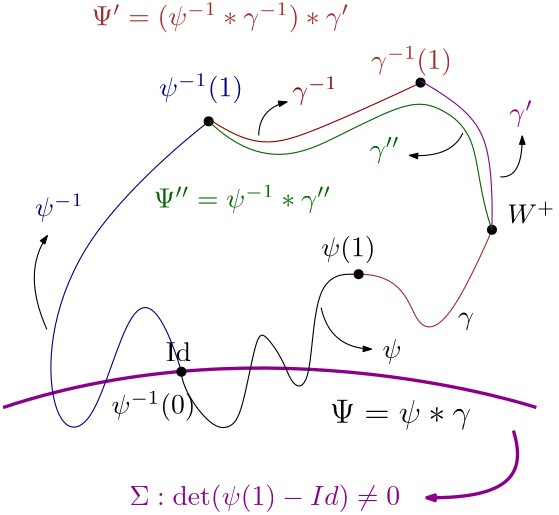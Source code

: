 <?xml version="1.0"?>
<!DOCTYPE ipe SYSTEM "ipe.dtd">
<ipe version="70206" creator="Ipe 7.2.7">
<info created="D:20180202113508" modified="D:20180204104906"/>
<ipestyle name="basic">
<symbol name="arrow/arc(spx)">
<path stroke="sym-stroke" fill="sym-stroke" pen="sym-pen">
0 0 m
-1 0.333 l
-1 -0.333 l
h
</path>
</symbol>
<symbol name="arrow/farc(spx)">
<path stroke="sym-stroke" fill="white" pen="sym-pen">
0 0 m
-1 0.333 l
-1 -0.333 l
h
</path>
</symbol>
<symbol name="arrow/ptarc(spx)">
<path stroke="sym-stroke" fill="sym-stroke" pen="sym-pen">
0 0 m
-1 0.333 l
-0.8 0 l
-1 -0.333 l
h
</path>
</symbol>
<symbol name="arrow/fptarc(spx)">
<path stroke="sym-stroke" fill="white" pen="sym-pen">
0 0 m
-1 0.333 l
-0.8 0 l
-1 -0.333 l
h
</path>
</symbol>
<symbol name="mark/circle(sx)" transformations="translations">
<path fill="sym-stroke">
0.6 0 0 0.6 0 0 e
0.4 0 0 0.4 0 0 e
</path>
</symbol>
<symbol name="mark/disk(sx)" transformations="translations">
<path fill="sym-stroke">
0.6 0 0 0.6 0 0 e
</path>
</symbol>
<symbol name="mark/fdisk(sfx)" transformations="translations">
<group>
<path fill="sym-fill">
0.5 0 0 0.5 0 0 e
</path>
<path fill="sym-stroke" fillrule="eofill">
0.6 0 0 0.6 0 0 e
0.4 0 0 0.4 0 0 e
</path>
</group>
</symbol>
<symbol name="mark/box(sx)" transformations="translations">
<path fill="sym-stroke" fillrule="eofill">
-0.6 -0.6 m
0.6 -0.6 l
0.6 0.6 l
-0.6 0.6 l
h
-0.4 -0.4 m
0.4 -0.4 l
0.4 0.4 l
-0.4 0.4 l
h
</path>
</symbol>
<symbol name="mark/square(sx)" transformations="translations">
<path fill="sym-stroke">
-0.6 -0.6 m
0.6 -0.6 l
0.6 0.6 l
-0.6 0.6 l
h
</path>
</symbol>
<symbol name="mark/fsquare(sfx)" transformations="translations">
<group>
<path fill="sym-fill">
-0.5 -0.5 m
0.5 -0.5 l
0.5 0.5 l
-0.5 0.5 l
h
</path>
<path fill="sym-stroke" fillrule="eofill">
-0.6 -0.6 m
0.6 -0.6 l
0.6 0.6 l
-0.6 0.6 l
h
-0.4 -0.4 m
0.4 -0.4 l
0.4 0.4 l
-0.4 0.4 l
h
</path>
</group>
</symbol>
<symbol name="mark/cross(sx)" transformations="translations">
<group>
<path fill="sym-stroke">
-0.43 -0.57 m
0.57 0.43 l
0.43 0.57 l
-0.57 -0.43 l
h
</path>
<path fill="sym-stroke">
-0.43 0.57 m
0.57 -0.43 l
0.43 -0.57 l
-0.57 0.43 l
h
</path>
</group>
</symbol>
<symbol name="arrow/fnormal(spx)">
<path stroke="sym-stroke" fill="white" pen="sym-pen">
0 0 m
-1 0.333 l
-1 -0.333 l
h
</path>
</symbol>
<symbol name="arrow/pointed(spx)">
<path stroke="sym-stroke" fill="sym-stroke" pen="sym-pen">
0 0 m
-1 0.333 l
-0.8 0 l
-1 -0.333 l
h
</path>
</symbol>
<symbol name="arrow/fpointed(spx)">
<path stroke="sym-stroke" fill="white" pen="sym-pen">
0 0 m
-1 0.333 l
-0.8 0 l
-1 -0.333 l
h
</path>
</symbol>
<symbol name="arrow/linear(spx)">
<path stroke="sym-stroke" pen="sym-pen">
-1 0.333 m
0 0 l
-1 -0.333 l
</path>
</symbol>
<symbol name="arrow/fdouble(spx)">
<path stroke="sym-stroke" fill="white" pen="sym-pen">
0 0 m
-1 0.333 l
-1 -0.333 l
h
-1 0 m
-2 0.333 l
-2 -0.333 l
h
</path>
</symbol>
<symbol name="arrow/double(spx)">
<path stroke="sym-stroke" fill="sym-stroke" pen="sym-pen">
0 0 m
-1 0.333 l
-1 -0.333 l
h
-1 0 m
-2 0.333 l
-2 -0.333 l
h
</path>
</symbol>
<pen name="heavier" value="0.8"/>
<pen name="fat" value="1.2"/>
<pen name="ultrafat" value="2"/>
<symbolsize name="large" value="5"/>
<symbolsize name="small" value="2"/>
<symbolsize name="tiny" value="1.1"/>
<arrowsize name="large" value="10"/>
<arrowsize name="small" value="5"/>
<arrowsize name="tiny" value="3"/>
<color name="red" value="1 0 0"/>
<color name="green" value="0 1 0"/>
<color name="blue" value="0 0 1"/>
<color name="yellow" value="1 1 0"/>
<color name="orange" value="1 0.647 0"/>
<color name="gold" value="1 0.843 0"/>
<color name="purple" value="0.627 0.125 0.941"/>
<color name="gray" value="0.745"/>
<color name="brown" value="0.647 0.165 0.165"/>
<color name="navy" value="0 0 0.502"/>
<color name="pink" value="1 0.753 0.796"/>
<color name="seagreen" value="0.18 0.545 0.341"/>
<color name="turquoise" value="0.251 0.878 0.816"/>
<color name="violet" value="0.933 0.51 0.933"/>
<color name="darkblue" value="0 0 0.545"/>
<color name="darkcyan" value="0 0.545 0.545"/>
<color name="darkgray" value="0.663"/>
<color name="darkgreen" value="0 0.392 0"/>
<color name="darkmagenta" value="0.545 0 0.545"/>
<color name="darkorange" value="1 0.549 0"/>
<color name="darkred" value="0.545 0 0"/>
<color name="lightblue" value="0.678 0.847 0.902"/>
<color name="lightcyan" value="0.878 1 1"/>
<color name="lightgray" value="0.827"/>
<color name="lightgreen" value="0.565 0.933 0.565"/>
<color name="lightyellow" value="1 1 0.878"/>
<dashstyle name="dashed" value="[4] 0"/>
<dashstyle name="dotted" value="[1 3] 0"/>
<dashstyle name="dash dotted" value="[4 2 1 2] 0"/>
<dashstyle name="dash dot dotted" value="[4 2 1 2 1 2] 0"/>
<textsize name="large" value="\large"/>
<textsize name="Large" value="\Large"/>
<textsize name="LARGE" value="\LARGE"/>
<textsize name="huge" value="\huge"/>
<textsize name="Huge" value="\Huge"/>
<textsize name="small" value="\small"/>
<textsize name="footnote" value="\footnotesize"/>
<textsize name="tiny" value="\tiny"/>
<textstyle name="center" begin="\begin{center}" end="\end{center}"/>
<textstyle name="itemize" begin="\begin{itemize}" end="\end{itemize}"/>
<textstyle name="item" begin="\begin{itemize}\item{}" end="\end{itemize}"/>
<gridsize name="4 pts" value="4"/>
<gridsize name="8 pts (~3 mm)" value="8"/>
<gridsize name="16 pts (~6 mm)" value="16"/>
<gridsize name="32 pts (~12 mm)" value="32"/>
<gridsize name="10 pts (~3.5 mm)" value="10"/>
<gridsize name="20 pts (~7 mm)" value="20"/>
<gridsize name="14 pts (~5 mm)" value="14"/>
<gridsize name="28 pts (~10 mm)" value="28"/>
<gridsize name="56 pts (~20 mm)" value="56"/>
<anglesize name="90 deg" value="90"/>
<anglesize name="60 deg" value="60"/>
<anglesize name="45 deg" value="45"/>
<anglesize name="30 deg" value="30"/>
<anglesize name="22.5 deg" value="22.5"/>
<opacity name="10%" value="0.1"/>
<opacity name="30%" value="0.3"/>
<opacity name="50%" value="0.5"/>
<opacity name="75%" value="0.75"/>
<tiling name="falling" angle="-60" step="4" width="1"/>
<tiling name="rising" angle="30" step="4" width="1"/>
</ipestyle>
<page>
<layer name="alpha"/>
<view layers="alpha" active="alpha"/>
<text layer="alpha" matrix="1 0 0 1 -315.795 30.0767" transformations="translations" pos="384 624" stroke="darkmagenta" type="label" width="97.448" height="7.473" depth="2.49" valign="baseline" style="math">\Sigma: \det(\psi(1)-Id)\neq 0</text>
<path matrix="1 0 0 1 -169.292 49.1958" stroke="darkmagenta" pen="fat">
192 640 m
288 672
384 640
384 640 c
</path>
<path matrix="1 0 0 1 -169.292 49.1958" stroke="black">
256.158 653.078 m
256.346 647.236
266.335 632.536
273.685 632.347
278.02 637.247
283.109 666.271
286.124 667.025
293.286 656.659
296.113 647.048
303.086 647.048
304 688
320 688
320 688
320 688 c
</path>
<path matrix="1 0 0 1 -169.292 49.1958" stroke="brown">
320 688 m
336 688
339.629 666.471
353.104 668.431
368.05 703.958
368.05 703.958 c
</path>
<use matrix="1 0 0 1 -169.292 49.1958" name="mark/disk(sx)" pos="320 688" size="normal" stroke="black"/>
<use matrix="1 0 0 1 -169.094 46.0944" name="mark/disk(sx)" pos="256 656" size="normal" stroke="black"/>
<use matrix="1 0 0 1 -169.292 49.1958" name="mark/disk(sx)" pos="368 704" size="normal" stroke="black"/>
<text matrix="1 0 0 1 -147.826 35.4574" transformations="translations" pos="352 720" stroke="black" type="label" width="17.407" height="7.933" depth="0" valign="baseline" style="math">W^{+}</text>
<text matrix="1 0 0 1 -129.542 16.8989" transformations="translations" pos="266.807 726.799" stroke="black" type="label" width="19.577" height="7.473" depth="2.49" valign="baseline" style="math">\psi(1)</text>
<text matrix="1 0 0 1 -188.122 -15.8948" transformations="translations" pos="249.845 702.863" stroke="black" type="label" width="30.273" height="8.11" depth="2.49" valign="baseline" style="math">\psi^{-1}(0)</text>
<text matrix="1 0 0 1 -186.682 43.3989" transformations="translations" pos="373.202 675.717" stroke="black" type="label" width="5.711" height="4.297" depth="1.93" valign="baseline" style="math">\gamma</text>
<text matrix="1 0 0 1 -122.811 70.685" transformations="translations" pos="282.108 636.381" stroke="black" type="label" width="6.847" height="6.926" depth="1.93" valign="baseline" style="math">\psi</text>
<text matrix="1 0 0 1 -79.3985 -54.6926" transformations="translations" pos="219.709 738.447" stroke="black" type="label" width="50.903" height="8.307" depth="2.32" valign="baseline" size="large" style="math">\Psi=\psi*\gamma</text>
<text matrix="1 0 0 1 -79.717 -42.2898" transformations="translations" pos="161.036 748.136" stroke="black" type="label" width="9.132" height="6.918" depth="0" valign="baseline">Id</text>
<path matrix="1 0 0 1 -106.704 126.652" stroke="black" arrow="arc/tiny">
243.914 598.508 m
246.609 586.257
254.939 583.807
262.045 583.562 c
</path>
<path matrix="1 0 0 1 -117 63" stroke="navy">
203.871 639.355 m
196.77 662.432
185.528 670.125
171.918 612.136
153.575 622.196
159.492 687.876
213.93 729.296
213.93 729.296 c
</path>
<use matrix="1 0 0 1 -117 63" name="mark/disk(sx)" pos="213.729 729.232" size="normal" stroke="black"/>
<text matrix="1 0 0 1 -110.947 44.2016" transformations="translations" pos="189.794 757.062" stroke="navy" type="label" width="30.273" height="8.11" depth="2.49" valign="baseline" style="math">\psi^{-1}(1)</text>
<path matrix="1 0 0 1 -117 63" stroke="darkred">
214.246 729.753 m
230.137 719.25
244.411 721.404
290.197 743.22
290.197 743.22 c
</path>
<text matrix="1 0 0 1 -174.174 32.9725" transformations="translations" pos="300.97 767.19" stroke="darkred" type="label" width="16.407" height="8.117" depth="1.93" valign="baseline" style="math">\gamma^{-1}</text>
<use matrix="1 0 0 1 -117 63" name="mark/disk(sx)" pos="290 743.171" size="normal" stroke="black"/>
<path matrix="1 0 0 1 -117 63" stroke="darkmagenta">
290 743.808 m
307.211 733.927
317.092 721.975
315.658 690.275
315.658 690.275 c
</path>
<text matrix="1 0 0 1 -118.365 63" transformations="translations" pos="323.319 729.248" stroke="darkmagenta" type="label" width="8.507" height="7.497" depth="1.93" valign="baseline" style="math">\gamma&apos;</text>
<text matrix="1 0 0 1 -155.553 0.960914" transformations="translations" pos="189.794 757.062" stroke="navy" type="label" width="17.543" height="8.117" depth="1.93" valign="baseline" style="math">\psi^{-1}</text>
<path matrix="1 0 0 1 -117 63" stroke="darkgreen">
213.89 729.143 m
233.365 710.497
264.027 725.828
286.609 737.016
297.382 734.323
310.641 724.378
311.263 703.246
315.614 690.401 c
</path>
<text matrix="1 0 0 1 -110.163 69.6296" transformations="translations" pos="264.855 709.461" stroke="darkgreen" type="label" width="10.803" height="7.497" depth="1.93" valign="baseline" style="math">\gamma&apos;&apos;</text>
<path matrix="1 0 0 1 -117 63" stroke="black" arrow="normal/tiny">
155.466 654.353 m
146.351 674.863
155.673 688.122 c
</path>
<path matrix="1 0 0 1 -117 63" stroke="black" arrow="normal/tiny">
318.721 709.254 m
326.801 708.633
326.594 723.964 c
</path>
<text matrix="1 0 0 1 -320.142 113.137" transformations="translations" pos="374.653 713.668" stroke="brown" type="label" width="92.851" height="8.11" depth="2.49" valign="baseline" style="math">\Psi&apos; = (\psi^{-1}*\gamma^{-1})*\gamma&apos;</text>
<text matrix="1 0 0 1 -297.701 47.5244" transformations="translations" pos="374.653 713.668" stroke="darkgreen" type="label" width="63.88" height="8.117" depth="1.93" valign="baseline" style="math">\Psi&apos;&apos; = \psi^{-1}*\gamma&apos;&apos;</text>
<path stroke="darkmagenta" pen="fat" arrow="normal/tiny">
206.451 680.897 m
211.003 665.841
206.101 656.388
175.29 656.738 c
</path>
<path stroke="black" arrow="normal/tiny">
188.244 788.036 m
184.043 778.933
168.987 779.983 c
</path>
<text matrix="1 0 0 1 -111.971 -10.4688" transformations="translations" pos="267.156 821.66" stroke="brown" type="label" width="29.138" height="8.11" depth="2.49" valign="baseline" style="math">\gamma^{-1}(1)</text>
<path stroke="black" arrow="normal/tiny">
114.743 787.135 m
114.902 796.856
124.942 799.247 c
</path>
</page>
</ipe>
